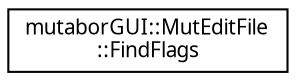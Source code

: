 digraph "Grafische Darstellung der Klassenhierarchie"
{
  edge [fontname="Sans",fontsize="10",labelfontname="Sans",labelfontsize="10"];
  node [fontname="Sans",fontsize="10",shape=record];
  rankdir="LR";
  Node0 [label="mutaborGUI::MutEditFile\l::FindFlags",height=0.2,width=0.4,color="black", fillcolor="white", style="filled",URL="$d1/db4/structmutaborGUI_1_1MutEditFile_1_1FindFlags.html"];
}
